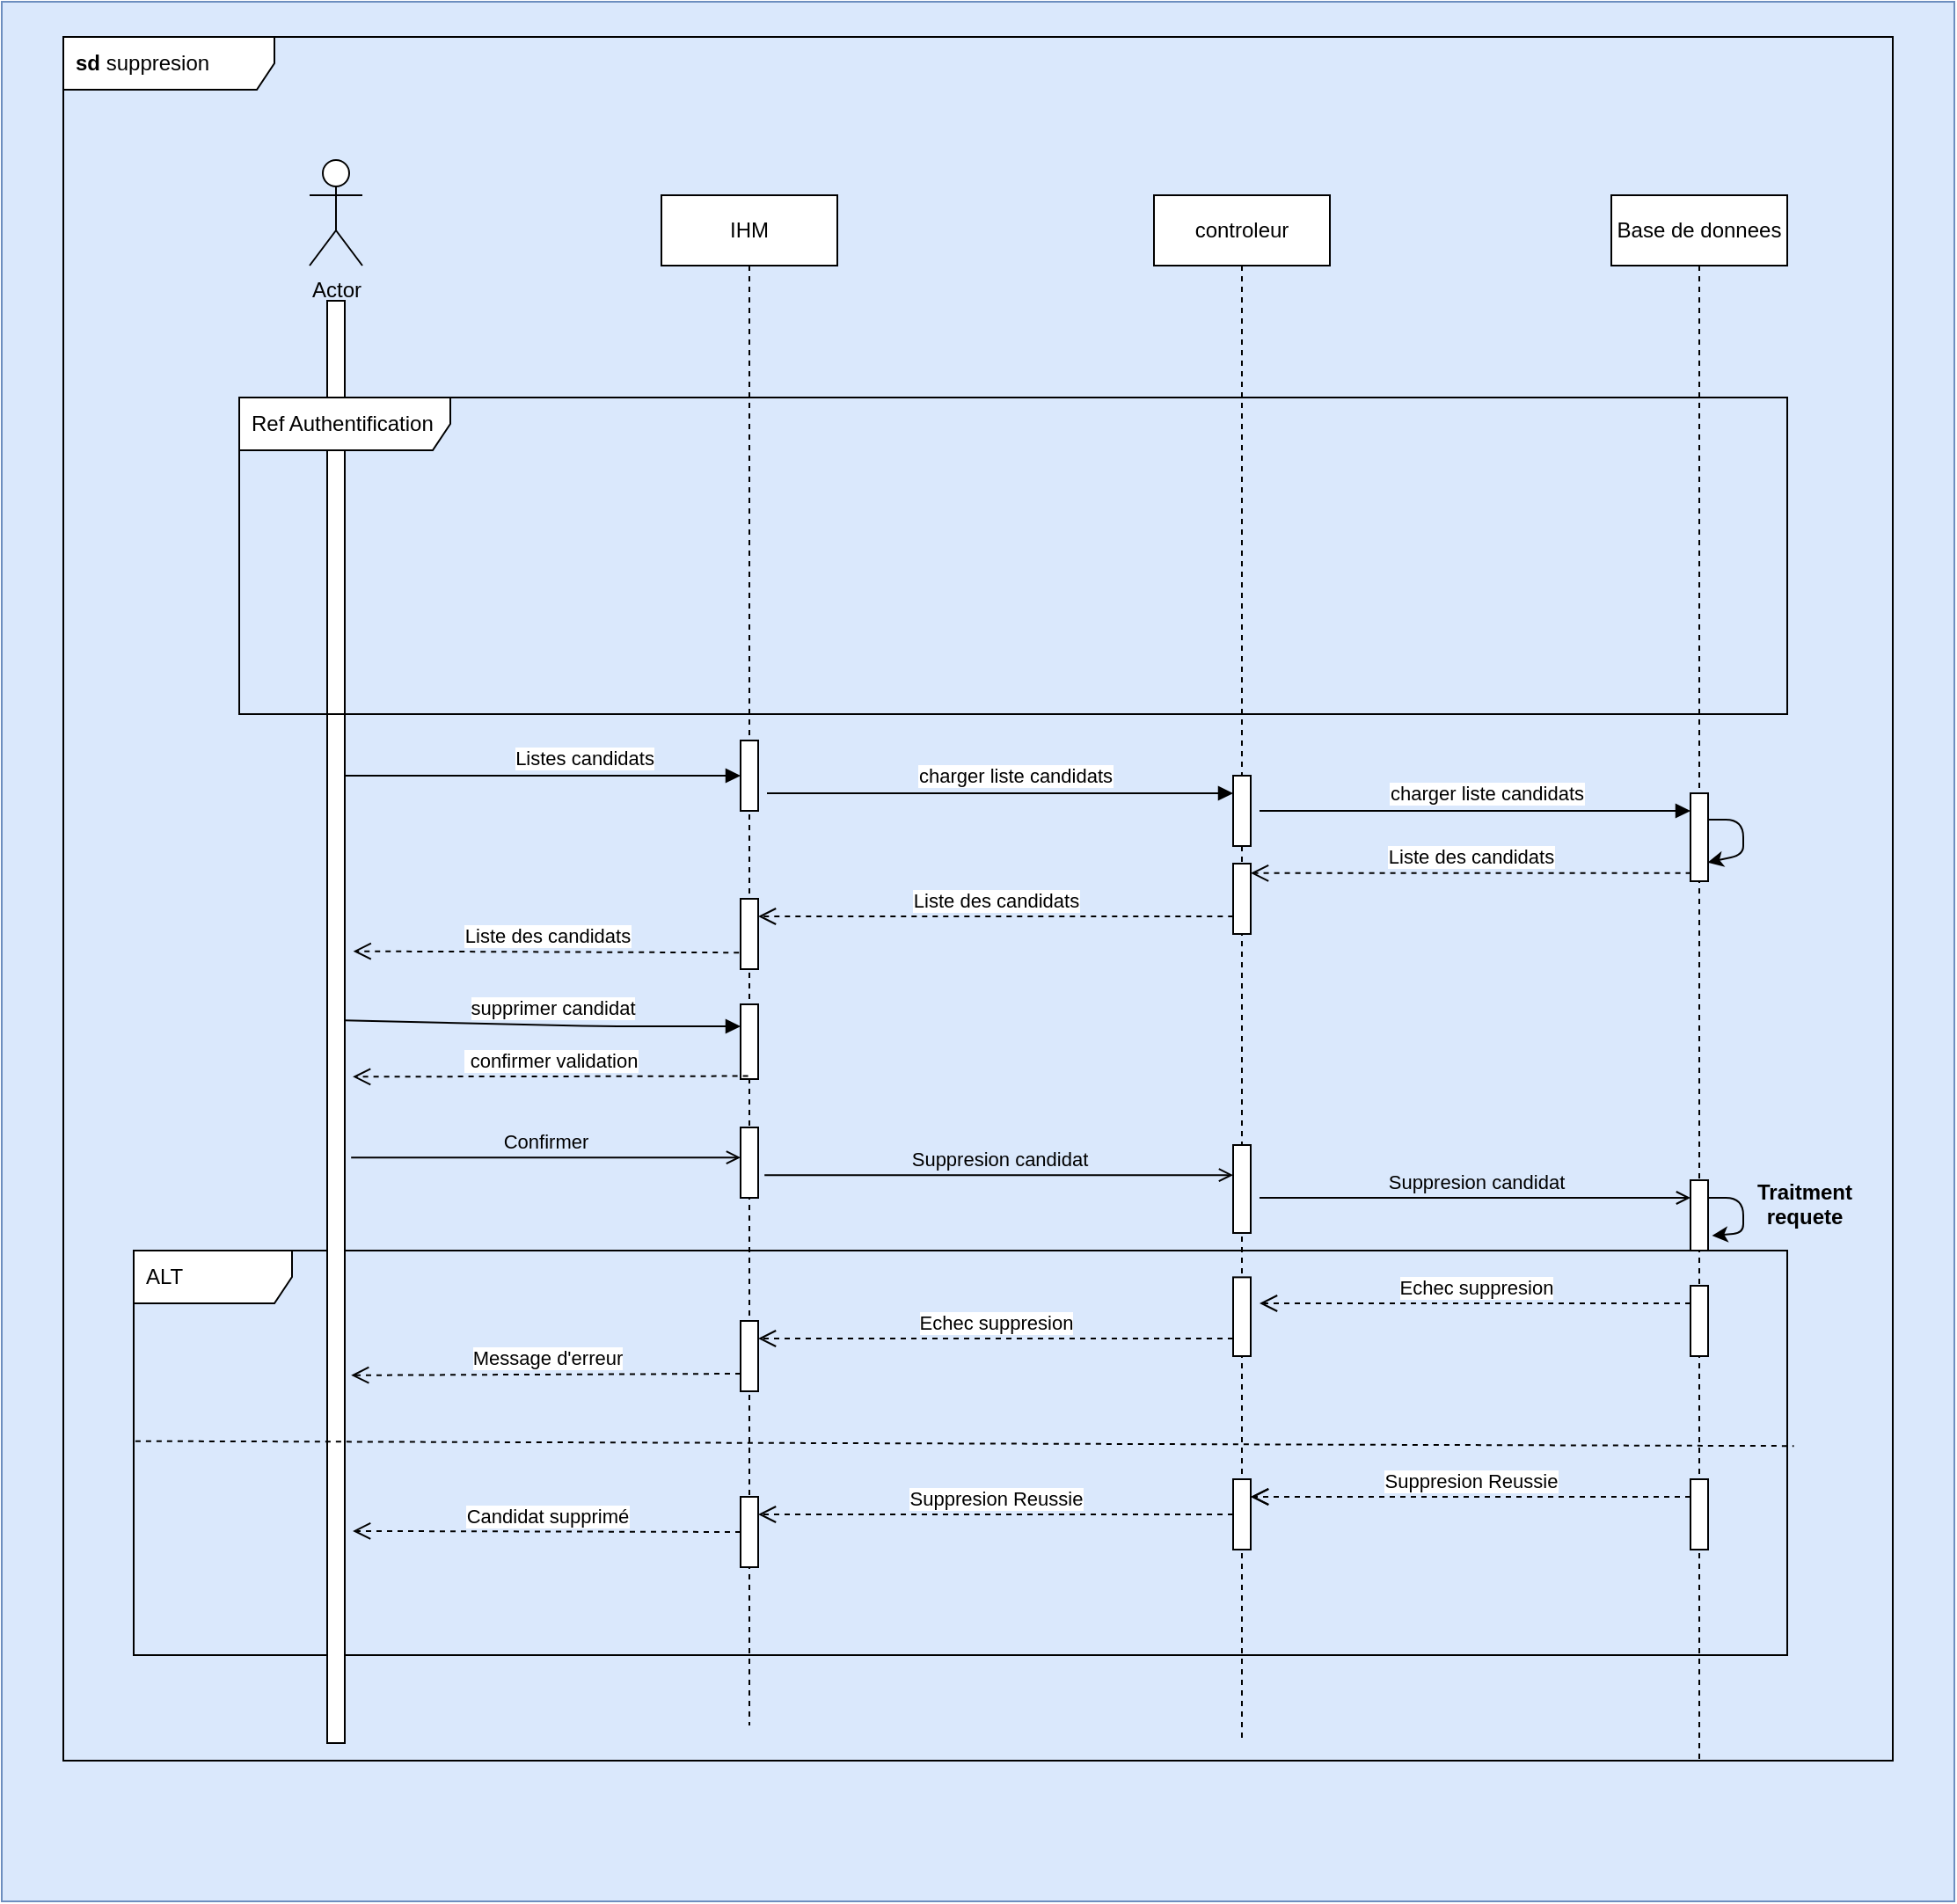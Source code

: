 <mxfile>
    <diagram id="e_HTib7txuDSt6OMVaiA" name="Page-1">
        <mxGraphModel dx="1179" dy="678" grid="1" gridSize="10" guides="1" tooltips="1" connect="1" arrows="1" fold="1" page="1" pageScale="1" pageWidth="827" pageHeight="1169" math="0" shadow="0">
            <root>
                <mxCell id="0"/>
                <mxCell id="1" parent="0"/>
                <mxCell id="59" value="" style="rounded=0;whiteSpace=wrap;html=1;fillColor=#dae8fc;strokeColor=#6c8ebf;" vertex="1" parent="1">
                    <mxGeometry x="5" y="180" width="1110" height="1080" as="geometry"/>
                </mxCell>
                <mxCell id="2" value="&lt;b&gt;sd&lt;/b&gt;&amp;nbsp;suppresion" style="shape=umlFrame;whiteSpace=wrap;html=1;width=120;height=30;boundedLbl=1;verticalAlign=middle;align=left;spacingLeft=5;" vertex="1" parent="1">
                    <mxGeometry x="40" y="200" width="1040" height="980" as="geometry"/>
                </mxCell>
                <mxCell id="42" value="ALT" style="shape=umlFrame;whiteSpace=wrap;html=1;width=90;height=30;boundedLbl=1;verticalAlign=middle;align=left;spacingLeft=5;" vertex="1" parent="1">
                    <mxGeometry x="80" y="890" width="940" height="230" as="geometry"/>
                </mxCell>
                <mxCell id="3" value="Actor" style="shape=umlActor;verticalLabelPosition=bottom;verticalAlign=top;html=1;" vertex="1" parent="1">
                    <mxGeometry x="180" y="270" width="30" height="60" as="geometry"/>
                </mxCell>
                <mxCell id="4" value="" style="html=1;points=[];perimeter=orthogonalPerimeter;" vertex="1" parent="1">
                    <mxGeometry x="190" y="350" width="10" height="820" as="geometry"/>
                </mxCell>
                <mxCell id="5" value="IHM" style="shape=umlLifeline;perimeter=lifelinePerimeter;whiteSpace=wrap;html=1;container=1;collapsible=0;recursiveResize=0;outlineConnect=0;" vertex="1" parent="1">
                    <mxGeometry x="380" y="290" width="100" height="870" as="geometry"/>
                </mxCell>
                <mxCell id="12" value="" style="html=1;points=[];perimeter=orthogonalPerimeter;" vertex="1" parent="5">
                    <mxGeometry x="45" y="310" width="10" height="40" as="geometry"/>
                </mxCell>
                <mxCell id="28" value="" style="html=1;points=[];perimeter=orthogonalPerimeter;" vertex="1" parent="5">
                    <mxGeometry x="45" y="400" width="10" height="40" as="geometry"/>
                </mxCell>
                <mxCell id="13" value="" style="html=1;verticalAlign=bottom;labelBackgroundColor=none;endArrow=block;endFill=1;exitX=0.982;exitY=0.499;exitDx=0;exitDy=0;exitPerimeter=0;" edge="1" parent="5" source="4">
                    <mxGeometry width="160" relative="1" as="geometry">
                        <mxPoint x="-115" y="472.5" as="sourcePoint"/>
                        <mxPoint x="45" y="472.5" as="targetPoint"/>
                        <Array as="points">
                            <mxPoint x="-35" y="472.5"/>
                        </Array>
                    </mxGeometry>
                </mxCell>
                <mxCell id="16" value="supprimer candidat" style="edgeLabel;html=1;align=center;verticalAlign=middle;resizable=0;points=[];" vertex="1" connectable="0" parent="13">
                    <mxGeometry x="0.16" y="2" relative="1" as="geometry">
                        <mxPoint x="-13" y="-8" as="offset"/>
                    </mxGeometry>
                </mxCell>
                <mxCell id="33" value="" style="html=1;points=[];perimeter=orthogonalPerimeter;" vertex="1" parent="5">
                    <mxGeometry x="45" y="460" width="10" height="42.5" as="geometry"/>
                </mxCell>
                <mxCell id="36" value="" style="html=1;points=[];perimeter=orthogonalPerimeter;" vertex="1" parent="5">
                    <mxGeometry x="45" y="530" width="10" height="40" as="geometry"/>
                </mxCell>
                <mxCell id="56" value="" style="html=1;points=[];perimeter=orthogonalPerimeter;" vertex="1" parent="5">
                    <mxGeometry x="45" y="740" width="10" height="40" as="geometry"/>
                </mxCell>
                <mxCell id="6" value="controleur" style="shape=umlLifeline;perimeter=lifelinePerimeter;whiteSpace=wrap;html=1;container=1;collapsible=0;recursiveResize=0;outlineConnect=0;" vertex="1" parent="1">
                    <mxGeometry x="660" y="290" width="100" height="880" as="geometry"/>
                </mxCell>
                <mxCell id="19" value="" style="html=1;points=[];perimeter=orthogonalPerimeter;" vertex="1" parent="6">
                    <mxGeometry x="45" y="330" width="10" height="40" as="geometry"/>
                </mxCell>
                <mxCell id="26" value="" style="html=1;points=[];perimeter=orthogonalPerimeter;" vertex="1" parent="6">
                    <mxGeometry x="45" y="380" width="10" height="40" as="geometry"/>
                </mxCell>
                <mxCell id="38" value="" style="html=1;points=[];perimeter=orthogonalPerimeter;" vertex="1" parent="6">
                    <mxGeometry x="45" y="540" width="10" height="50" as="geometry"/>
                </mxCell>
                <mxCell id="53" value="" style="html=1;points=[];perimeter=orthogonalPerimeter;" vertex="1" parent="6">
                    <mxGeometry x="45" y="730" width="10" height="40" as="geometry"/>
                </mxCell>
                <mxCell id="7" value="Base de donnees" style="shape=umlLifeline;perimeter=lifelinePerimeter;whiteSpace=wrap;html=1;container=1;collapsible=0;recursiveResize=0;outlineConnect=0;" vertex="1" parent="1">
                    <mxGeometry x="920" y="290" width="100" height="890" as="geometry"/>
                </mxCell>
                <mxCell id="20" value="" style="html=1;verticalAlign=bottom;labelBackgroundColor=none;endArrow=block;endFill=1;" edge="1" parent="7" target="22">
                    <mxGeometry width="160" relative="1" as="geometry">
                        <mxPoint x="-200" y="350" as="sourcePoint"/>
                        <mxPoint x="-40" y="350" as="targetPoint"/>
                    </mxGeometry>
                </mxCell>
                <mxCell id="21" value="charger liste candidats" style="edgeLabel;html=1;align=center;verticalAlign=middle;resizable=0;points=[];" vertex="1" connectable="0" parent="20">
                    <mxGeometry x="0.16" y="2" relative="1" as="geometry">
                        <mxPoint x="-13" y="-8" as="offset"/>
                    </mxGeometry>
                </mxCell>
                <mxCell id="22" value="" style="html=1;points=[];perimeter=orthogonalPerimeter;" vertex="1" parent="7">
                    <mxGeometry x="45" y="340" width="10" height="50" as="geometry"/>
                </mxCell>
                <mxCell id="23" style="edgeStyle=none;html=1;entryX=0.971;entryY=0.787;entryDx=0;entryDy=0;entryPerimeter=0;" edge="1" parent="7" source="22" target="22">
                    <mxGeometry relative="1" as="geometry"/>
                </mxCell>
                <mxCell id="39" value="Suppresion candidat" style="html=1;verticalAlign=bottom;labelBackgroundColor=none;endArrow=open;endFill=0;exitX=1.359;exitY=0.594;exitDx=0;exitDy=0;exitPerimeter=0;" edge="1" parent="7" target="40">
                    <mxGeometry width="160" relative="1" as="geometry">
                        <mxPoint x="-200" y="570.0" as="sourcePoint"/>
                        <mxPoint x="20" y="570" as="targetPoint"/>
                    </mxGeometry>
                </mxCell>
                <mxCell id="40" value="" style="html=1;points=[];perimeter=orthogonalPerimeter;" vertex="1" parent="7">
                    <mxGeometry x="45" y="560" width="10" height="40" as="geometry"/>
                </mxCell>
                <mxCell id="41" style="edgeStyle=none;html=1;entryX=1.224;entryY=0.788;entryDx=0;entryDy=0;entryPerimeter=0;" edge="1" parent="7" source="40" target="40">
                    <mxGeometry relative="1" as="geometry"/>
                </mxCell>
                <mxCell id="51" value="" style="html=1;points=[];perimeter=orthogonalPerimeter;" vertex="1" parent="7">
                    <mxGeometry x="45" y="730" width="10" height="40" as="geometry"/>
                </mxCell>
                <mxCell id="8" value="Ref Authentification" style="shape=umlFrame;whiteSpace=wrap;html=1;width=120;height=30;boundedLbl=1;verticalAlign=middle;align=left;spacingLeft=5;" vertex="1" parent="1">
                    <mxGeometry x="140" y="405" width="880" height="180" as="geometry"/>
                </mxCell>
                <mxCell id="10" value="" style="html=1;verticalAlign=bottom;labelBackgroundColor=none;endArrow=block;endFill=1;" edge="1" parent="1" target="12">
                    <mxGeometry width="160" relative="1" as="geometry">
                        <mxPoint x="200" y="620" as="sourcePoint"/>
                        <mxPoint x="360" y="620" as="targetPoint"/>
                    </mxGeometry>
                </mxCell>
                <mxCell id="11" value="Listes candidats" style="edgeLabel;html=1;align=center;verticalAlign=middle;resizable=0;points=[];" vertex="1" connectable="0" parent="10">
                    <mxGeometry x="0.42" y="1" relative="1" as="geometry">
                        <mxPoint x="-24" y="-9" as="offset"/>
                    </mxGeometry>
                </mxCell>
                <mxCell id="17" value="" style="html=1;verticalAlign=bottom;labelBackgroundColor=none;endArrow=block;endFill=1;" edge="1" parent="1" target="19">
                    <mxGeometry width="160" relative="1" as="geometry">
                        <mxPoint x="440" y="630" as="sourcePoint"/>
                        <mxPoint x="600" y="630" as="targetPoint"/>
                    </mxGeometry>
                </mxCell>
                <mxCell id="18" value="charger liste candidats" style="edgeLabel;html=1;align=center;verticalAlign=middle;resizable=0;points=[];" vertex="1" connectable="0" parent="17">
                    <mxGeometry x="0.16" y="2" relative="1" as="geometry">
                        <mxPoint x="-13" y="-8" as="offset"/>
                    </mxGeometry>
                </mxCell>
                <mxCell id="24" value="Traitment&#10;requete" style="text;align=center;fontStyle=1;verticalAlign=middle;spacingLeft=3;spacingRight=3;strokeColor=none;rotatable=0;points=[[0,0.5],[1,0.5]];portConstraint=eastwest;" vertex="1" parent="1">
                    <mxGeometry x="1000" y="850" width="60" height="26" as="geometry"/>
                </mxCell>
                <mxCell id="25" value="Liste des candidats" style="html=1;verticalAlign=bottom;endArrow=open;dashed=1;endSize=8;exitX=0.029;exitY=0.908;exitDx=0;exitDy=0;exitPerimeter=0;" edge="1" parent="1" source="22" target="26">
                    <mxGeometry relative="1" as="geometry">
                        <mxPoint x="967" y="670" as="sourcePoint"/>
                        <mxPoint x="827" y="670" as="targetPoint"/>
                    </mxGeometry>
                </mxCell>
                <mxCell id="27" value="Liste des candidats" style="html=1;verticalAlign=bottom;endArrow=open;dashed=1;endSize=8;exitX=0.029;exitY=0.908;exitDx=0;exitDy=0;exitPerimeter=0;" edge="1" parent="1" target="28">
                    <mxGeometry relative="1" as="geometry">
                        <mxPoint x="705.14" y="700.0" as="sourcePoint"/>
                        <mxPoint x="454.85" y="700.0" as="targetPoint"/>
                    </mxGeometry>
                </mxCell>
                <mxCell id="31" value="Liste des candidats" style="html=1;verticalAlign=bottom;endArrow=open;dashed=1;endSize=8;exitX=-0.088;exitY=0.765;exitDx=0;exitDy=0;exitPerimeter=0;entryX=1.482;entryY=0.451;entryDx=0;entryDy=0;entryPerimeter=0;" edge="1" parent="1" source="28" target="4">
                    <mxGeometry relative="1" as="geometry">
                        <mxPoint x="715.07" y="750" as="sourcePoint"/>
                        <mxPoint x="444.93" y="750" as="targetPoint"/>
                    </mxGeometry>
                </mxCell>
                <mxCell id="34" value="&amp;nbsp;confirmer validation" style="html=1;verticalAlign=bottom;endArrow=open;dashed=1;endSize=8;exitX=-0.088;exitY=0.765;exitDx=0;exitDy=0;exitPerimeter=0;entryX=1.453;entryY=0.538;entryDx=0;entryDy=0;entryPerimeter=0;" edge="1" parent="1" target="4">
                    <mxGeometry relative="1" as="geometry">
                        <mxPoint x="429.3" y="790.78" as="sourcePoint"/>
                        <mxPoint x="210.0" y="790.0" as="targetPoint"/>
                    </mxGeometry>
                </mxCell>
                <mxCell id="35" value="Confirmer" style="html=1;verticalAlign=bottom;labelBackgroundColor=none;endArrow=open;endFill=0;exitX=1.359;exitY=0.594;exitDx=0;exitDy=0;exitPerimeter=0;" edge="1" parent="1" source="4" target="36">
                    <mxGeometry width="160" relative="1" as="geometry">
                        <mxPoint x="270" y="835" as="sourcePoint"/>
                        <mxPoint x="430" y="835" as="targetPoint"/>
                    </mxGeometry>
                </mxCell>
                <mxCell id="37" value="Suppresion candidat" style="html=1;verticalAlign=bottom;labelBackgroundColor=none;endArrow=open;endFill=0;exitX=1.359;exitY=0.594;exitDx=0;exitDy=0;exitPerimeter=0;" edge="1" parent="1" target="38">
                    <mxGeometry width="160" relative="1" as="geometry">
                        <mxPoint x="438.59" y="847.08" as="sourcePoint"/>
                        <mxPoint x="660.0" y="847.08" as="targetPoint"/>
                    </mxGeometry>
                </mxCell>
                <mxCell id="43" value="" style="html=1;points=[];perimeter=orthogonalPerimeter;" vertex="1" parent="1">
                    <mxGeometry x="965" y="910" width="10" height="40" as="geometry"/>
                </mxCell>
                <mxCell id="44" value="Echec suppresion" style="html=1;verticalAlign=bottom;endArrow=open;dashed=1;endSize=8;exitX=-0.088;exitY=0.765;exitDx=0;exitDy=0;exitPerimeter=0;" edge="1" parent="1">
                    <mxGeometry relative="1" as="geometry">
                        <mxPoint x="965" y="920.0" as="sourcePoint"/>
                        <mxPoint x="720" y="920" as="targetPoint"/>
                    </mxGeometry>
                </mxCell>
                <mxCell id="45" value="" style="html=1;points=[];perimeter=orthogonalPerimeter;" vertex="1" parent="1">
                    <mxGeometry x="705" y="905.19" width="10" height="44.81" as="geometry"/>
                </mxCell>
                <mxCell id="46" value="Echec suppresion" style="html=1;verticalAlign=bottom;endArrow=open;dashed=1;endSize=8;exitX=-0.088;exitY=0.765;exitDx=0;exitDy=0;exitPerimeter=0;" edge="1" parent="1" target="47">
                    <mxGeometry relative="1" as="geometry">
                        <mxPoint x="705" y="940.0" as="sourcePoint"/>
                        <mxPoint x="460" y="940" as="targetPoint"/>
                    </mxGeometry>
                </mxCell>
                <mxCell id="47" value="" style="html=1;points=[];perimeter=orthogonalPerimeter;" vertex="1" parent="1">
                    <mxGeometry x="425" y="930" width="10" height="40" as="geometry"/>
                </mxCell>
                <mxCell id="49" value="Message d'erreur" style="html=1;verticalAlign=bottom;endArrow=open;dashed=1;endSize=8;entryX=1.359;entryY=0.745;entryDx=0;entryDy=0;entryPerimeter=0;" edge="1" parent="1" target="4">
                    <mxGeometry relative="1" as="geometry">
                        <mxPoint x="425" y="960" as="sourcePoint"/>
                        <mxPoint x="200" y="980" as="targetPoint"/>
                    </mxGeometry>
                </mxCell>
                <mxCell id="50" value="" style="endArrow=none;dashed=1;html=1;exitX=0.001;exitY=0.471;exitDx=0;exitDy=0;exitPerimeter=0;entryX=1.004;entryY=0.483;entryDx=0;entryDy=0;entryPerimeter=0;" edge="1" parent="1" source="42" target="42">
                    <mxGeometry width="50" height="50" relative="1" as="geometry">
                        <mxPoint x="405" y="1050" as="sourcePoint"/>
                        <mxPoint x="455" y="1000" as="targetPoint"/>
                    </mxGeometry>
                </mxCell>
                <mxCell id="52" value="Suppresion Reussie" style="html=1;verticalAlign=bottom;endArrow=open;dashed=1;endSize=8;exitX=-0.088;exitY=0.765;exitDx=0;exitDy=0;exitPerimeter=0;" edge="1" parent="1" target="53">
                    <mxGeometry relative="1" as="geometry">
                        <mxPoint x="965" y="1030.0" as="sourcePoint"/>
                        <mxPoint x="720" y="1030" as="targetPoint"/>
                    </mxGeometry>
                </mxCell>
                <mxCell id="54" value="Suppresion Reussie" style="html=1;verticalAlign=bottom;endArrow=open;dashed=1;endSize=8;exitX=-0.088;exitY=0.765;exitDx=0;exitDy=0;exitPerimeter=0;" edge="1" parent="1">
                    <mxGeometry relative="1" as="geometry">
                        <mxPoint x="965" y="1030.0" as="sourcePoint"/>
                        <mxPoint x="715" y="1030.0" as="targetPoint"/>
                    </mxGeometry>
                </mxCell>
                <mxCell id="55" value="Suppresion Reussie" style="html=1;verticalAlign=bottom;endArrow=open;dashed=1;endSize=8;exitX=-0.088;exitY=0.765;exitDx=0;exitDy=0;exitPerimeter=0;" edge="1" parent="1" target="56">
                    <mxGeometry relative="1" as="geometry">
                        <mxPoint x="705" y="1040.0" as="sourcePoint"/>
                        <mxPoint x="455" y="1040.0" as="targetPoint"/>
                    </mxGeometry>
                </mxCell>
                <mxCell id="57" value="Candidat supprimé" style="html=1;verticalAlign=bottom;endArrow=open;dashed=1;endSize=8;exitX=-0.088;exitY=0.765;exitDx=0;exitDy=0;exitPerimeter=0;entryX=1.453;entryY=0.853;entryDx=0;entryDy=0;entryPerimeter=0;" edge="1" parent="1" target="4">
                    <mxGeometry relative="1" as="geometry">
                        <mxPoint x="425" y="1050.0" as="sourcePoint"/>
                        <mxPoint x="220" y="1050" as="targetPoint"/>
                    </mxGeometry>
                </mxCell>
            </root>
        </mxGraphModel>
    </diagram>
</mxfile>